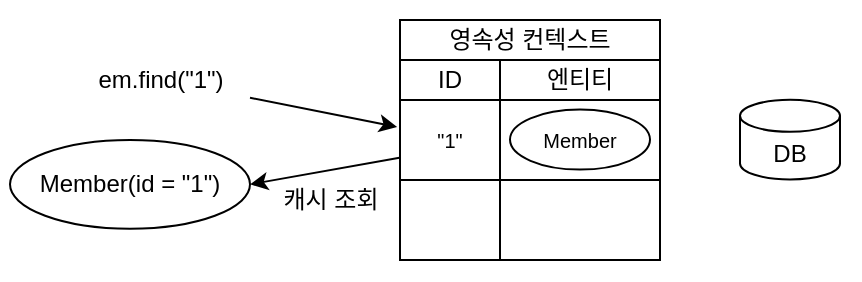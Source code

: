 <mxfile>
    <diagram id="GZn-C-g2Wkq3tfYCuaNg" name="Page-1">
        <mxGraphModel dx="611" dy="448" grid="1" gridSize="10" guides="1" tooltips="1" connect="1" arrows="1" fold="1" page="1" pageScale="1" pageWidth="850" pageHeight="1100" math="0" shadow="0">
            <root>
                <mxCell id="0"/>
                <mxCell id="1" parent="0"/>
                <mxCell id="40" value="" style="rounded=0;whiteSpace=wrap;html=1;strokeColor=none;" vertex="1" parent="1">
                    <mxGeometry x="80" y="50" width="430" height="140" as="geometry"/>
                </mxCell>
                <mxCell id="7" value="&lt;span style=&quot;font-size: 12px;&quot;&gt;영속성 컨텍스트&lt;/span&gt;" style="rounded=0;whiteSpace=wrap;html=1;fontSize=10;" parent="1" vertex="1">
                    <mxGeometry x="280" y="60" width="130" height="20" as="geometry"/>
                </mxCell>
                <mxCell id="9" value="" style="shape=table;html=1;whiteSpace=wrap;startSize=0;container=1;collapsible=0;childLayout=tableLayout;fontSize=12;" parent="1" vertex="1">
                    <mxGeometry x="280" y="80" width="130" height="100" as="geometry"/>
                </mxCell>
                <mxCell id="10" value="" style="shape=tableRow;horizontal=0;startSize=0;swimlaneHead=0;swimlaneBody=0;top=0;left=0;bottom=0;right=0;collapsible=0;dropTarget=0;fillColor=none;points=[[0,0.5],[1,0.5]];portConstraint=eastwest;fontSize=10;" parent="9" vertex="1">
                    <mxGeometry width="130" height="20" as="geometry"/>
                </mxCell>
                <mxCell id="11" value="&lt;font style=&quot;font-size: 12px;&quot;&gt;ID&lt;/font&gt;" style="shape=partialRectangle;html=1;whiteSpace=wrap;connectable=0;fillColor=none;top=0;left=0;bottom=0;right=0;overflow=hidden;fontSize=10;" parent="10" vertex="1">
                    <mxGeometry width="50" height="20" as="geometry">
                        <mxRectangle width="50" height="20" as="alternateBounds"/>
                    </mxGeometry>
                </mxCell>
                <mxCell id="12" value="&lt;font style=&quot;font-size: 12px;&quot;&gt;엔티티&lt;/font&gt;" style="shape=partialRectangle;html=1;whiteSpace=wrap;connectable=0;fillColor=none;top=0;left=0;bottom=0;right=0;overflow=hidden;fontSize=10;" parent="10" vertex="1">
                    <mxGeometry x="50" width="80" height="20" as="geometry">
                        <mxRectangle width="80" height="20" as="alternateBounds"/>
                    </mxGeometry>
                </mxCell>
                <mxCell id="14" value="" style="shape=tableRow;horizontal=0;startSize=0;swimlaneHead=0;swimlaneBody=0;top=0;left=0;bottom=0;right=0;collapsible=0;dropTarget=0;fillColor=none;points=[[0,0.5],[1,0.5]];portConstraint=eastwest;fontSize=10;" parent="9" vertex="1">
                    <mxGeometry y="20" width="130" height="40" as="geometry"/>
                </mxCell>
                <mxCell id="16" value="&quot;1&quot;" style="shape=partialRectangle;html=1;whiteSpace=wrap;connectable=0;fillColor=none;top=0;left=0;bottom=0;right=0;overflow=hidden;fontSize=10;" parent="14" vertex="1">
                    <mxGeometry width="50" height="40" as="geometry">
                        <mxRectangle width="50" height="40" as="alternateBounds"/>
                    </mxGeometry>
                </mxCell>
                <mxCell id="15" value="" style="shape=partialRectangle;html=1;whiteSpace=wrap;connectable=0;fillColor=none;top=0;left=0;bottom=0;right=0;overflow=hidden;fontSize=10;" parent="14" vertex="1">
                    <mxGeometry x="50" width="80" height="40" as="geometry">
                        <mxRectangle width="80" height="40" as="alternateBounds"/>
                    </mxGeometry>
                </mxCell>
                <mxCell id="18" value="" style="shape=tableRow;horizontal=0;startSize=0;swimlaneHead=0;swimlaneBody=0;top=0;left=0;bottom=0;right=0;collapsible=0;dropTarget=0;fillColor=none;points=[[0,0.5],[1,0.5]];portConstraint=eastwest;fontSize=10;" parent="9" vertex="1">
                    <mxGeometry y="60" width="130" height="40" as="geometry"/>
                </mxCell>
                <mxCell id="19" value="" style="shape=partialRectangle;html=1;whiteSpace=wrap;connectable=0;fillColor=none;top=0;left=0;bottom=0;right=0;overflow=hidden;fontSize=10;" parent="18" vertex="1">
                    <mxGeometry width="50" height="40" as="geometry">
                        <mxRectangle width="50" height="40" as="alternateBounds"/>
                    </mxGeometry>
                </mxCell>
                <mxCell id="20" value="" style="shape=partialRectangle;html=1;whiteSpace=wrap;connectable=0;fillColor=none;top=0;left=0;bottom=0;right=0;overflow=hidden;fontSize=10;" parent="18" vertex="1">
                    <mxGeometry x="50" width="80" height="40" as="geometry">
                        <mxRectangle width="80" height="40" as="alternateBounds"/>
                    </mxGeometry>
                </mxCell>
                <mxCell id="33" value="&lt;font style=&quot;font-size: 10px;&quot;&gt;Member&lt;/font&gt;" style="ellipse;whiteSpace=wrap;html=1;" parent="1" vertex="1">
                    <mxGeometry x="335" y="104.81" width="70" height="30" as="geometry"/>
                </mxCell>
                <mxCell id="35" style="edgeStyle=none;html=1;entryX=-0.011;entryY=0.336;entryDx=0;entryDy=0;entryPerimeter=0;" parent="1" source="34" target="14" edge="1">
                    <mxGeometry relative="1" as="geometry"/>
                </mxCell>
                <mxCell id="34" value="em.find(&quot;1&quot;)" style="text;html=1;align=center;verticalAlign=middle;resizable=0;points=[];autosize=1;strokeColor=none;fillColor=none;" parent="1" vertex="1">
                    <mxGeometry x="115" y="75" width="90" height="30" as="geometry"/>
                </mxCell>
                <mxCell id="36" value="Member(id = &quot;1&quot;)" style="ellipse;whiteSpace=wrap;html=1;" parent="1" vertex="1">
                    <mxGeometry x="85" y="120" width="120" height="44.37" as="geometry"/>
                </mxCell>
                <mxCell id="37" style="edgeStyle=none;html=1;exitX=-0.002;exitY=0.721;exitDx=0;exitDy=0;entryX=1;entryY=0.5;entryDx=0;entryDy=0;exitPerimeter=0;" parent="1" source="14" target="36" edge="1">
                    <mxGeometry relative="1" as="geometry"/>
                </mxCell>
                <mxCell id="38" value="DB" style="shape=cylinder3;whiteSpace=wrap;html=1;boundedLbl=1;backgroundOutline=1;size=8.0;" parent="1" vertex="1">
                    <mxGeometry x="450" y="99.91" width="50" height="39.81" as="geometry"/>
                </mxCell>
                <mxCell id="39" value="캐시 조회" style="text;html=1;align=center;verticalAlign=middle;resizable=0;points=[];autosize=1;strokeColor=none;fillColor=none;" parent="1" vertex="1">
                    <mxGeometry x="210" y="134.81" width="70" height="30" as="geometry"/>
                </mxCell>
            </root>
        </mxGraphModel>
    </diagram>
</mxfile>